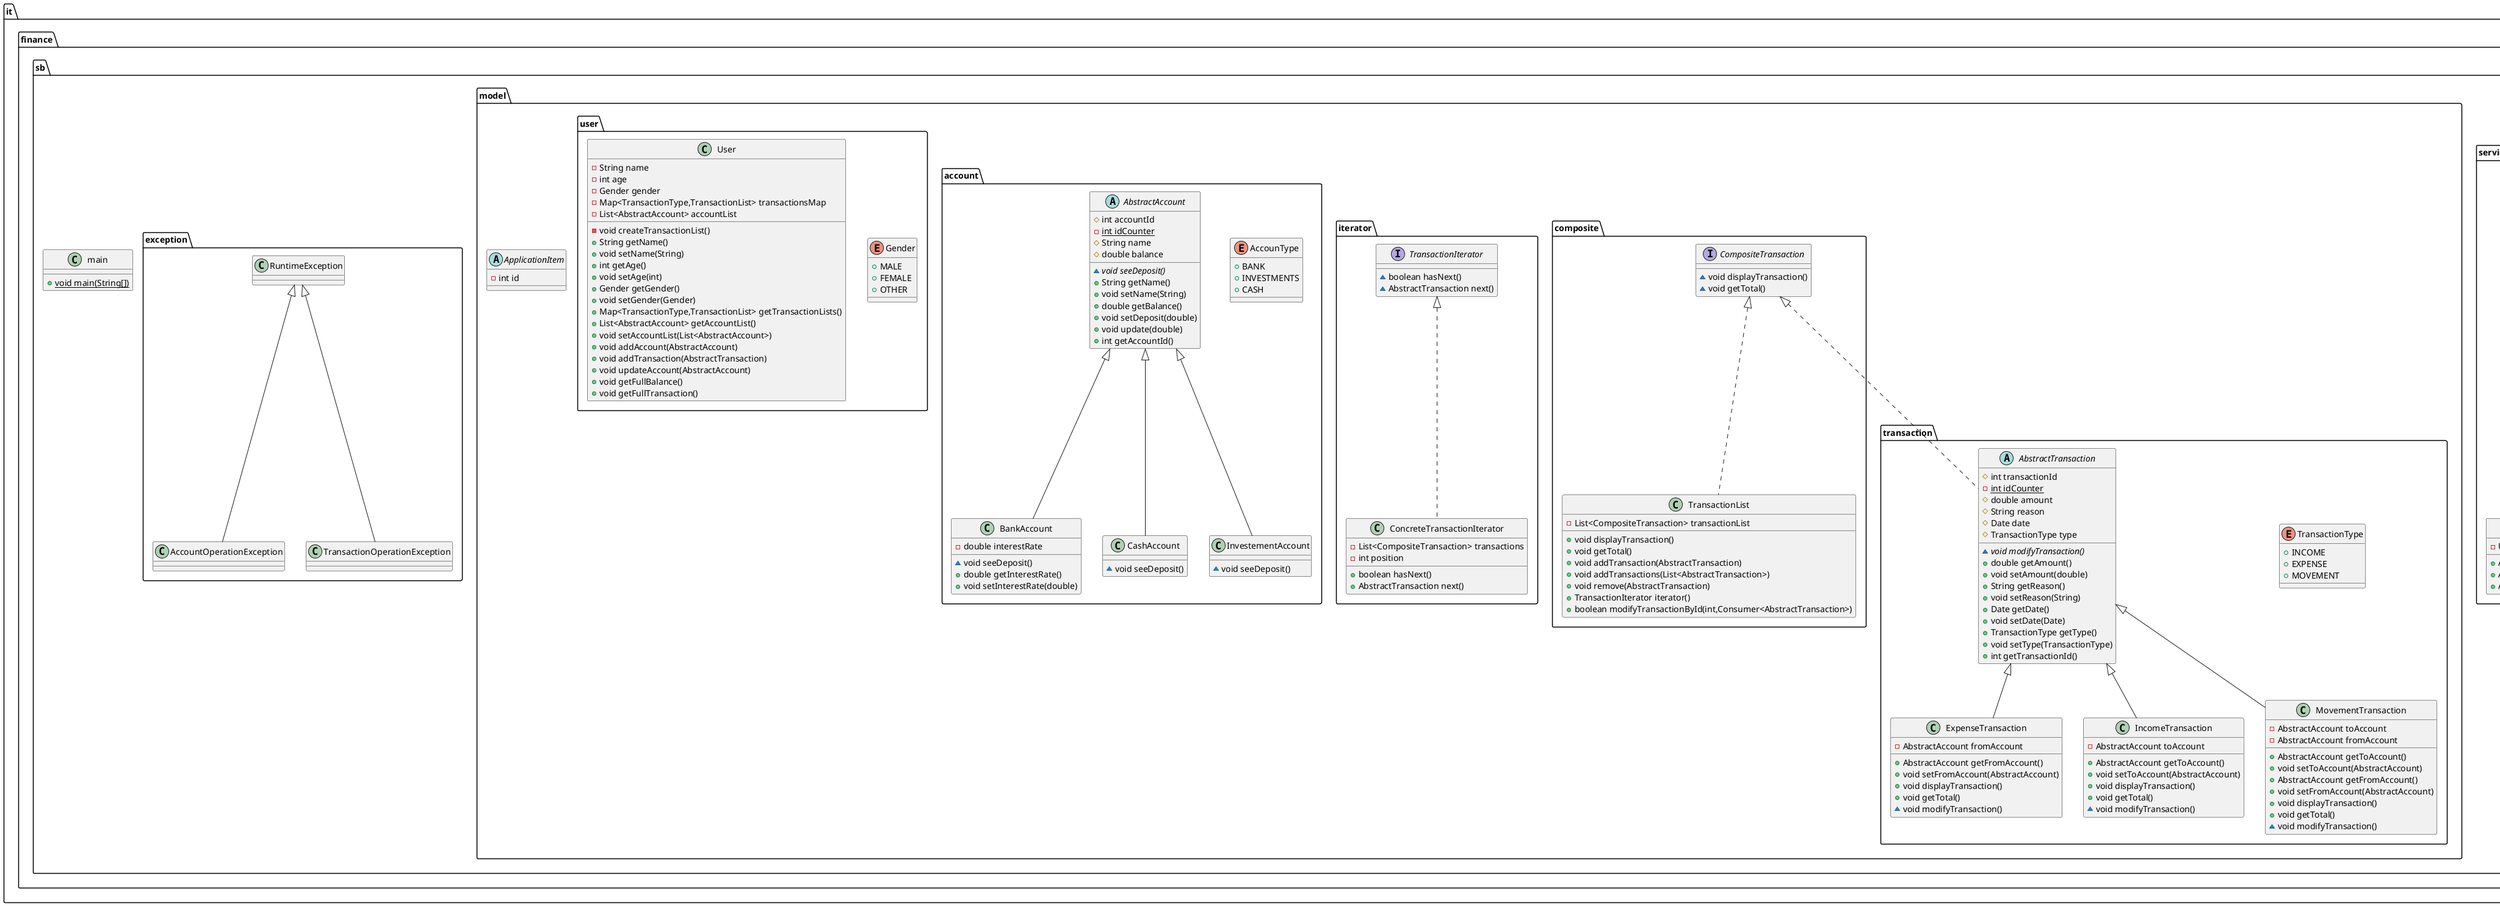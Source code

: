 @startuml
class it.finance.sb.factory.TransactionFactory {
+ {static} AbstractTransaction createTransaction(TransactionType,double,String,Date,AbstractAccount,AbstractAccount)
}

class it.finance.sb.service.TransactionServiceTest {
- TransactionService transactionService
- AccountService accountService
- User user
- AbstractAccount acc1
- AbstractAccount acc2
~ void setUp()
~ void testCreateIncomeTransaction()
~ void testCreateExpenseTransaction()
~ void testCreateMovementTransaction()
~ void testCreateInvalidAmount()
~ void testCreateExpenseWithInsufficientFunds()
~ void testDeleteIncomeTransaction()
~ void testDeleteExpenseTransaction()
~ void testModifyTransaction()
~ void testModifyWithInsufficientFunds()
}


abstract class it.finance.sb.model.ApplicationItem {
- int id
}

interface it.finance.sb.model.composite.CompositeTransaction {
~ void displayTransaction()
~ void getTotal()
}

class it.finance.sb.exception.AccountOperationException {
}
class it.finance.sb.service.AccountServiceTest {
- AccountService accountService
- User user
~ void setUp()
~ void testCreateAccount()
~ void testModifyAccount()
~ void testDeleteAccount()
}


class it.finance.sb.model.transaction.ExpenseTransaction {
- AbstractAccount fromAccount
+ AbstractAccount getFromAccount()
+ void setFromAccount(AbstractAccount)
+ void displayTransaction()
+ void getTotal()
~ void modifyTransaction()
}


interface it.finance.sb.model.iterator.TransactionIterator {
~ boolean hasNext()
~ AbstractTransaction next()
}

class it.finance.sb.model.transaction.IncomeTransaction {
- AbstractAccount toAccount
+ AbstractAccount getToAccount()
+ void setToAccount(AbstractAccount)
+ void displayTransaction()
+ void getTotal()
~ void modifyTransaction()
}


enum it.finance.sb.model.account.AccounType {
+  BANK
+  INVESTMENTS
+  CASH
}

class it.finance.sb.model.composite.TransactionList {
- List<CompositeTransaction> transactionList
+ void displayTransaction()
+ void getTotal()
+ void addTransaction(AbstractTransaction)
+ void addTransactions(List<AbstractTransaction>)
+ void remove(AbstractTransaction)
+ TransactionIterator iterator()
+ boolean modifyTransactionById(int,Consumer<AbstractTransaction>)
}


class it.finance.sb.main {
+ {static} void main(String[])
}

interface it.finance.sb.service.InterfaceService {
}
enum it.finance.sb.model.user.Gender {
+  MALE
+  FEMALE
+  OTHER
}

class it.finance.sb.exception.TransactionOperationException {
}
abstract class it.finance.sb.model.account.AbstractAccount {
# int accountId
- {static} int idCounter
# String name
# double balance
~ {abstract}void seeDeposit()
+ String getName()
+ void setName(String)
+ double getBalance()
+ void setDeposit(double)
+ void update(double)
+ int getAccountId()
}


class it.finance.sb.model.user.User {
- String name
- int age
- Gender gender
- Map<TransactionType,TransactionList> transactionsMap
- List<AbstractAccount> accountList
- void createTransactionList()
+ String getName()
+ void setName(String)
+ int getAge()
+ void setAge(int)
+ Gender getGender()
+ void setGender(Gender)
+ Map<TransactionType,TransactionList> getTransactionLists()
+ List<AbstractAccount> getAccountList()
+ void setAccountList(List<AbstractAccount>)
+ void addAccount(AbstractAccount)
+ void addTransaction(AbstractTransaction)
+ void updateAccount(AbstractAccount)
+ void getFullBalance()
+ void getFullTransaction()
}


class it.finance.sb.service.TransactionService {
- User user
+ AbstractTransaction create(TransactionType,double,String,Date,AbstractAccount,AbstractAccount)
+ AbstractTransaction delete(AbstractTransaction)
+ AbstractTransaction modify(AbstractTransaction,double,String,Date,AbstractAccount,AbstractAccount)
}


class it.finance.sb.model.account.BankAccount {
- double interestRate
~ void seeDeposit()
+ double getInterestRate()
+ void setInterestRate(double)
}


class it.finance.sb.service.AccountService {
- User user
+ AbstractAccount create(AccounType,String,double)
+ AbstractAccount delete(AbstractAccount)
+ AbstractAccount modify(int,String,Double)
}


class it.finance.sb.service.UserService {
+ User create(String,int,Gender)
+ User delete()
+ User modify()
}

enum it.finance.sb.model.transaction.TransactionType {
+  INCOME
+  EXPENSE
+  MOVEMENT
}

class it.finance.sb.model.iterator.ConcreteTransactionIterator {
- List<CompositeTransaction> transactions
- int position
+ boolean hasNext()
+ AbstractTransaction next()
}


class it.finance.sb.model.account.CashAccount {
~ void seeDeposit()
}

class it.finance.sb.model.account.InvestementAccount {
~ void seeDeposit()
}

class it.finance.sb.factory.AccountFactory {
+ {static} AbstractAccount createAccount(AccounType,String,double)
}

class it.finance.sb.model.transaction.MovementTransaction {
- AbstractAccount toAccount
- AbstractAccount fromAccount
+ AbstractAccount getToAccount()
+ void setToAccount(AbstractAccount)
+ AbstractAccount getFromAccount()
+ void setFromAccount(AbstractAccount)
+ void displayTransaction()
+ void getTotal()
~ void modifyTransaction()
}


abstract class it.finance.sb.model.transaction.AbstractTransaction {
# int transactionId
- {static} int idCounter
# double amount
# String reason
# Date date
# TransactionType type
~ {abstract}void modifyTransaction()
+ double getAmount()
+ void setAmount(double)
+ String getReason()
+ void setReason(String)
+ Date getDate()
+ void setDate(Date)
+ TransactionType getType()
+ void setType(TransactionType)
+ int getTransactionId()
}




it.finance.sb.exception.RuntimeException <|-- it.finance.sb.exception.AccountOperationException
it.finance.sb.model.transaction.AbstractTransaction <|-- it.finance.sb.model.transaction.ExpenseTransaction
it.finance.sb.model.transaction.AbstractTransaction <|-- it.finance.sb.model.transaction.IncomeTransaction
it.finance.sb.model.composite.CompositeTransaction <|.. it.finance.sb.model.composite.TransactionList
it.finance.sb.exception.RuntimeException <|-- it.finance.sb.exception.TransactionOperationException
it.finance.sb.service.InterfaceService <|.. it.finance.sb.service.TransactionService
it.finance.sb.model.account.AbstractAccount <|-- it.finance.sb.model.account.BankAccount
it.finance.sb.service.InterfaceService <|.. it.finance.sb.service.AccountService
it.finance.sb.service.InterfaceService <|.. it.finance.sb.service.UserService
it.finance.sb.model.iterator.TransactionIterator <|.. it.finance.sb.model.iterator.ConcreteTransactionIterator
it.finance.sb.model.account.AbstractAccount <|-- it.finance.sb.model.account.CashAccount
it.finance.sb.model.account.AbstractAccount <|-- it.finance.sb.model.account.InvestementAccount
it.finance.sb.model.transaction.AbstractTransaction <|-- it.finance.sb.model.transaction.MovementTransaction
it.finance.sb.model.composite.CompositeTransaction <|.. it.finance.sb.model.transaction.AbstractTransaction
@enduml